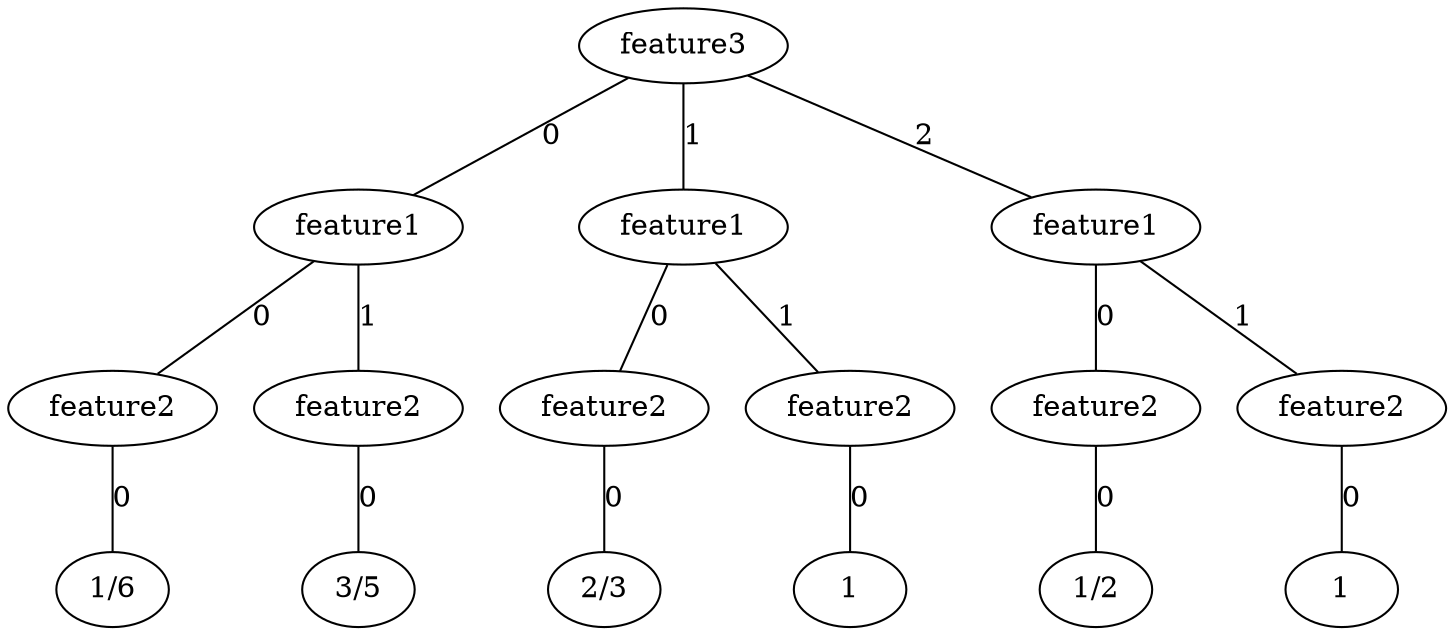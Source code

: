 graph "decision-tree" {
	r[label="feature3"];

	r--rt0[label="0"];
		rt0[label="feature1"];

		rt0--rt0t0[label="0"];
			rt0t0[label="feature2"];

			rt0t0--rt0t0t0[label="0"];
				rt0t0t0[label="1/6"];

		rt0--rt0t1[label="1"];
			rt0t1[label="feature2"];

			rt0t1--rt0t1t0[label="0"];
				rt0t1t0[label="3/5"];

	r--rt1[label="1"];
		rt1[label="feature1"];

		rt1--rt1t0[label="0"];
			rt1t0[label="feature2"];

			rt1t0--rt1t0t0[label="0"];
				rt1t0t0[label="2/3"];

		rt1--rt1t1[label="1"];
			rt1t1[label="feature2"];

			rt1t1--rt1t1t0[label="0"];
				rt1t1t0[label="1"];

	r--rt2[label="2"];
		rt2[label="feature1"];

		rt2--rt2t0[label="0"];
			rt2t0[label="feature2"];

			rt2t0--rt2t0t0[label="0"];
				rt2t0t0[label="1/2"];

		rt2--rt2t1[label="1"];
			rt2t1[label="feature2"];

			rt2t1--rt2t1t0[label="0"];
				rt2t1t0[label="1"];

}
